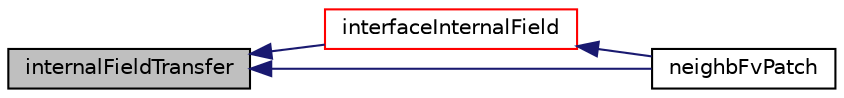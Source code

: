 digraph "internalFieldTransfer"
{
  bgcolor="transparent";
  edge [fontname="Helvetica",fontsize="10",labelfontname="Helvetica",labelfontsize="10"];
  node [fontname="Helvetica",fontsize="10",shape=record];
  rankdir="LR";
  Node1 [label="internalFieldTransfer",height=0.2,width=0.4,color="black", fillcolor="grey75", style="filled", fontcolor="black"];
  Node1 -> Node2 [dir="back",color="midnightblue",fontsize="10",style="solid",fontname="Helvetica"];
  Node2 [label="interfaceInternalField",height=0.2,width=0.4,color="red",URL="$a00482.html#a346641bf2f8bed76917a8ae4fff65384",tooltip="Return the values of the given internal data adjacent to. "];
  Node2 -> Node3 [dir="back",color="midnightblue",fontsize="10",style="solid",fontname="Helvetica"];
  Node3 [label="neighbFvPatch",height=0.2,width=0.4,color="black",URL="$a00482.html#a3379be796c0a127e8f0fa0e225cd9793"];
  Node1 -> Node3 [dir="back",color="midnightblue",fontsize="10",style="solid",fontname="Helvetica"];
}
